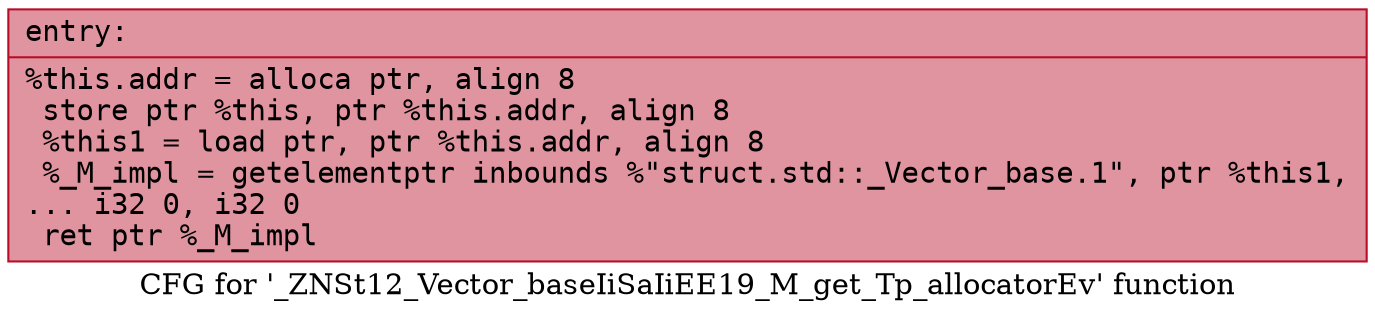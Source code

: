 digraph "CFG for '_ZNSt12_Vector_baseIiSaIiEE19_M_get_Tp_allocatorEv' function" {
	label="CFG for '_ZNSt12_Vector_baseIiSaIiEE19_M_get_Tp_allocatorEv' function";

	Node0x561f53d430b0 [shape=record,color="#b70d28ff", style=filled, fillcolor="#b70d2870" fontname="Courier",label="{entry:\l|  %this.addr = alloca ptr, align 8\l  store ptr %this, ptr %this.addr, align 8\l  %this1 = load ptr, ptr %this.addr, align 8\l  %_M_impl = getelementptr inbounds %\"struct.std::_Vector_base.1\", ptr %this1,\l... i32 0, i32 0\l  ret ptr %_M_impl\l}"];
}
